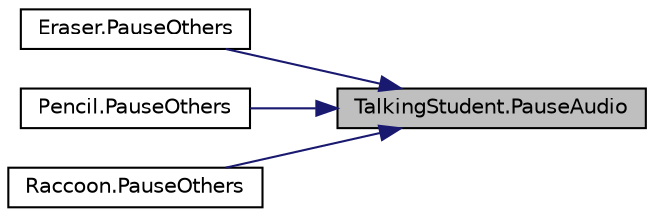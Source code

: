 digraph "TalkingStudent.PauseAudio"
{
 // LATEX_PDF_SIZE
  edge [fontname="Helvetica",fontsize="10",labelfontname="Helvetica",labelfontsize="10"];
  node [fontname="Helvetica",fontsize="10",shape=record];
  rankdir="RL";
  Node1 [label="TalkingStudent.PauseAudio",height=0.2,width=0.4,color="black", fillcolor="grey75", style="filled", fontcolor="black",tooltip=" "];
  Node1 -> Node2 [dir="back",color="midnightblue",fontsize="10",style="solid",fontname="Helvetica"];
  Node2 [label="Eraser.PauseOthers",height=0.2,width=0.4,color="black", fillcolor="white", style="filled",URL="$class_eraser.html#a10d7abe42a61251ac3ac4eab1cd2d29b",tooltip=" "];
  Node1 -> Node3 [dir="back",color="midnightblue",fontsize="10",style="solid",fontname="Helvetica"];
  Node3 [label="Pencil.PauseOthers",height=0.2,width=0.4,color="black", fillcolor="white", style="filled",URL="$class_pencil.html#ad3ad6aa3fe5e9f7bab598fb17afc1be2",tooltip=" "];
  Node1 -> Node4 [dir="back",color="midnightblue",fontsize="10",style="solid",fontname="Helvetica"];
  Node4 [label="Raccoon.PauseOthers",height=0.2,width=0.4,color="black", fillcolor="white", style="filled",URL="$class_raccoon.html#ad96cfbea2889161c62dcc7dcd913e741",tooltip=" "];
}
